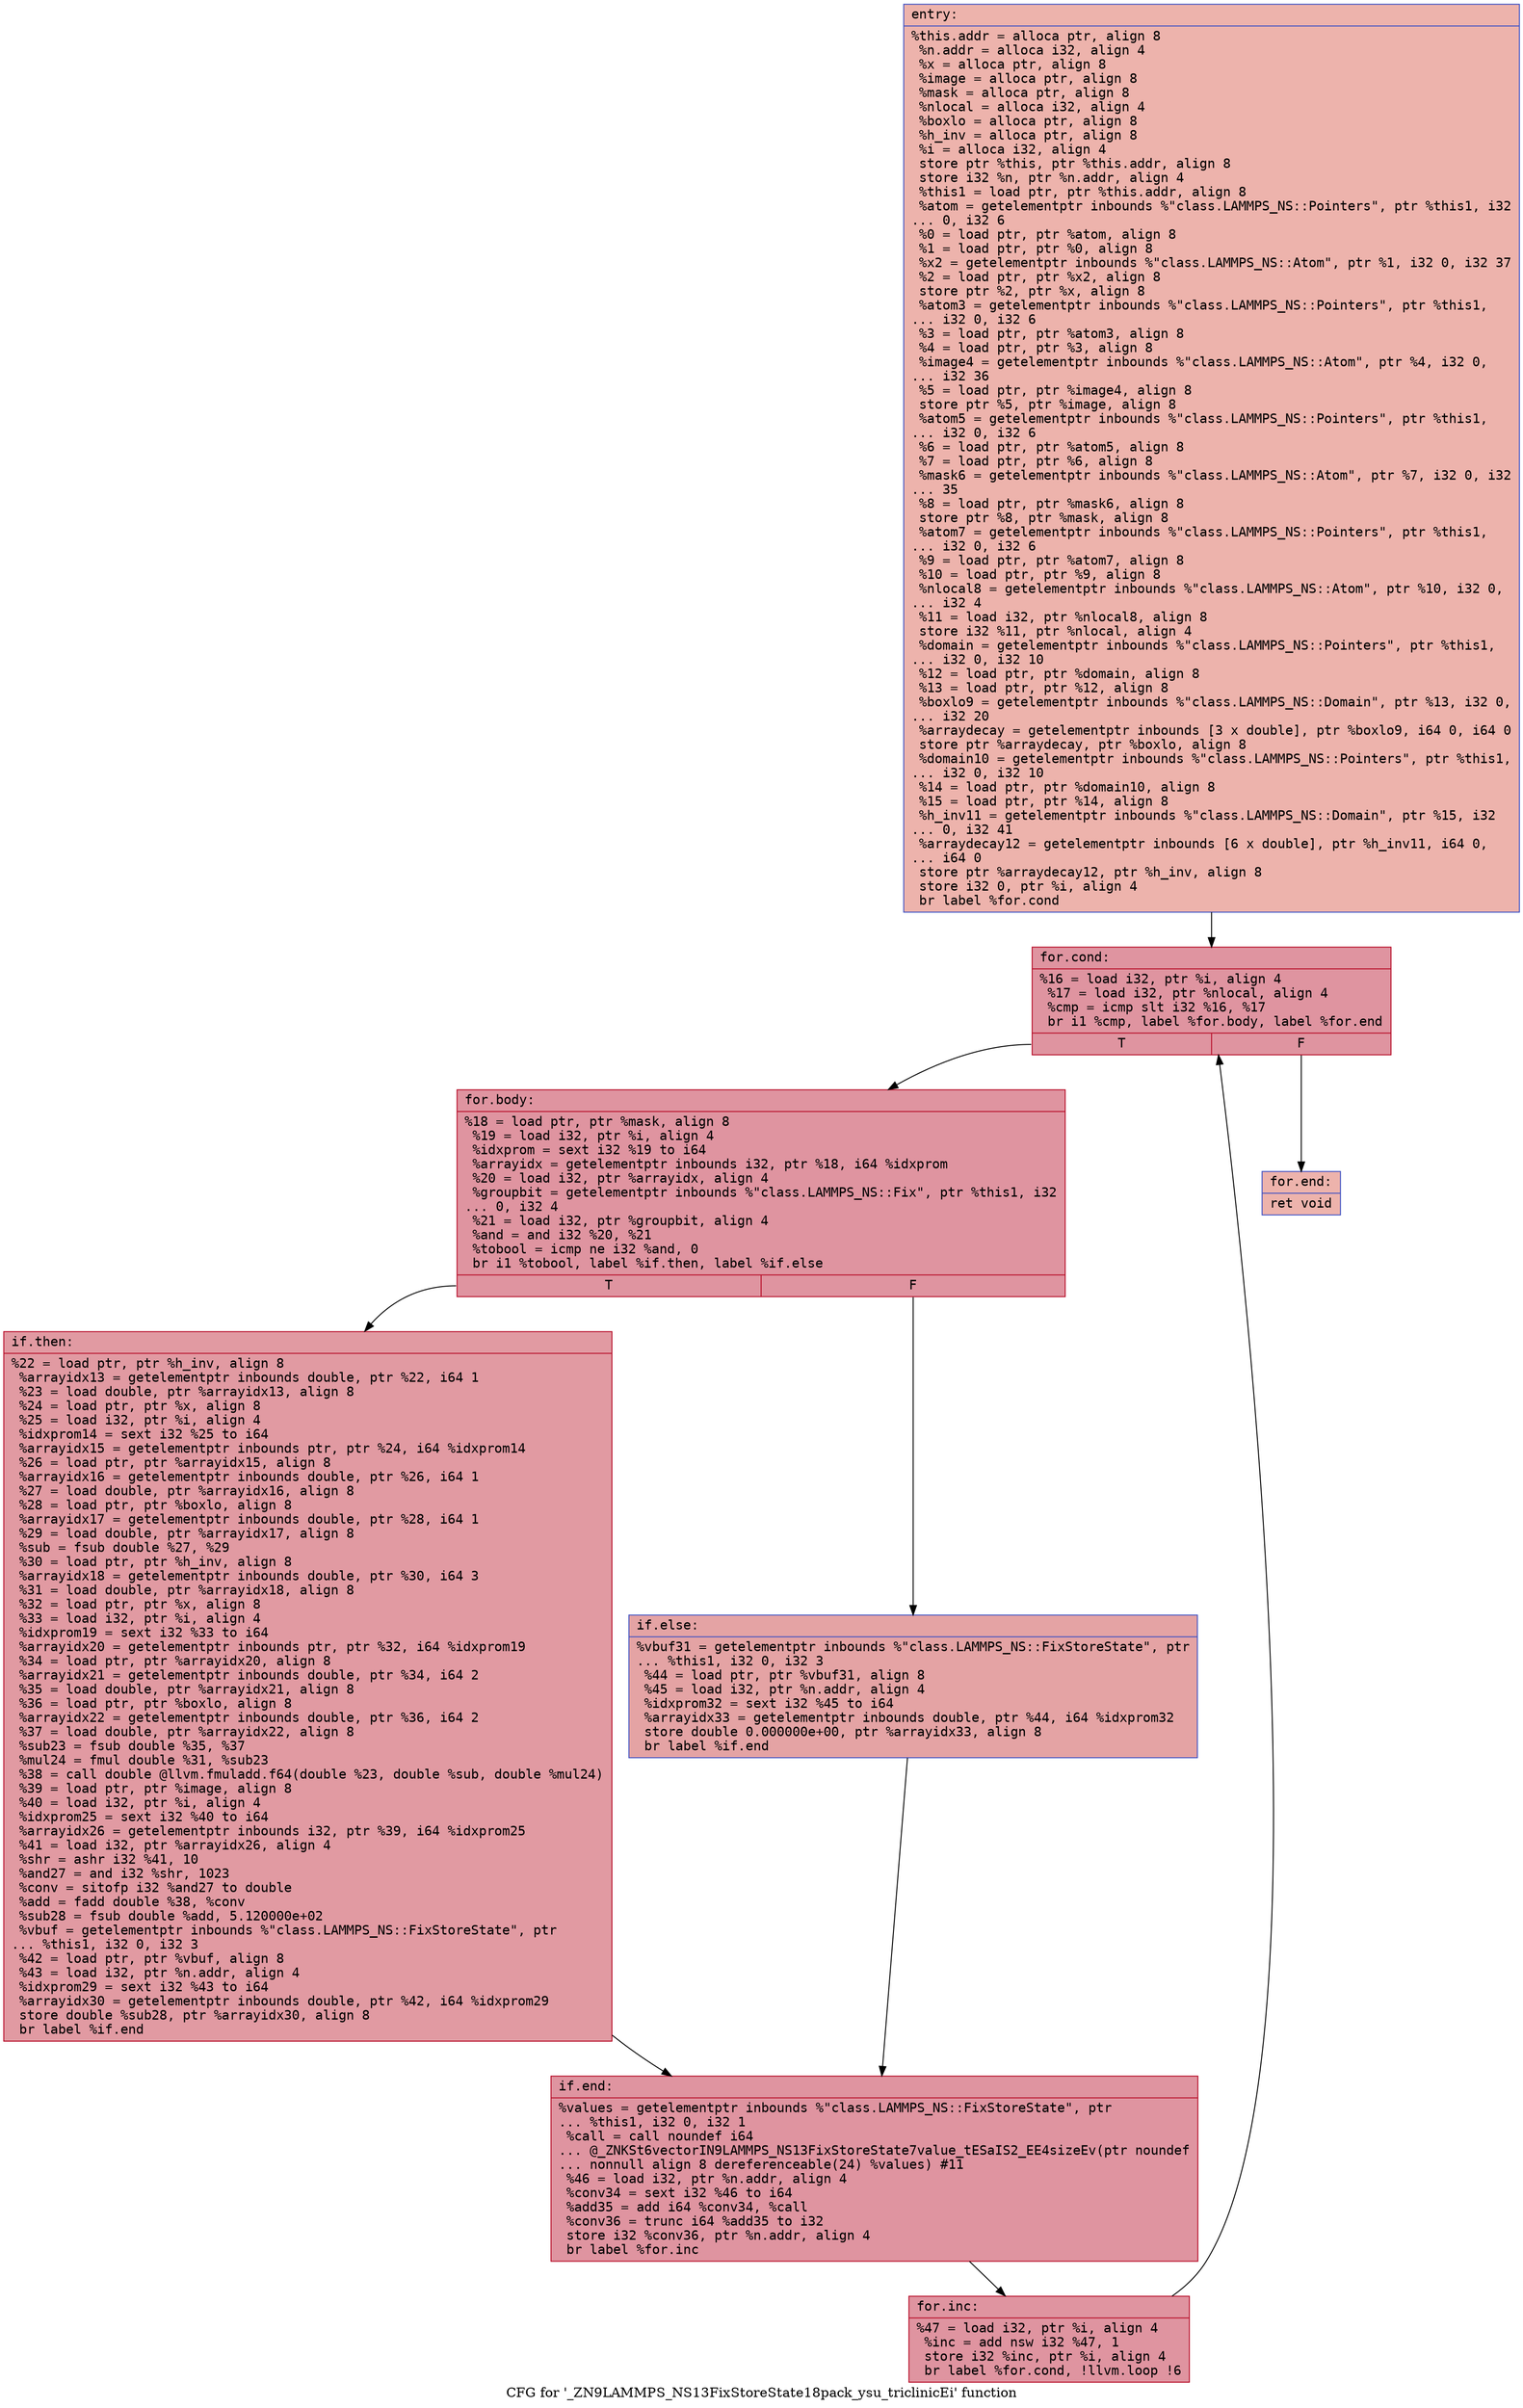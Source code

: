 digraph "CFG for '_ZN9LAMMPS_NS13FixStoreState18pack_ysu_triclinicEi' function" {
	label="CFG for '_ZN9LAMMPS_NS13FixStoreState18pack_ysu_triclinicEi' function";

	Node0x55b5649a6cd0 [shape=record,color="#3d50c3ff", style=filled, fillcolor="#d6524470" fontname="Courier",label="{entry:\l|  %this.addr = alloca ptr, align 8\l  %n.addr = alloca i32, align 4\l  %x = alloca ptr, align 8\l  %image = alloca ptr, align 8\l  %mask = alloca ptr, align 8\l  %nlocal = alloca i32, align 4\l  %boxlo = alloca ptr, align 8\l  %h_inv = alloca ptr, align 8\l  %i = alloca i32, align 4\l  store ptr %this, ptr %this.addr, align 8\l  store i32 %n, ptr %n.addr, align 4\l  %this1 = load ptr, ptr %this.addr, align 8\l  %atom = getelementptr inbounds %\"class.LAMMPS_NS::Pointers\", ptr %this1, i32\l... 0, i32 6\l  %0 = load ptr, ptr %atom, align 8\l  %1 = load ptr, ptr %0, align 8\l  %x2 = getelementptr inbounds %\"class.LAMMPS_NS::Atom\", ptr %1, i32 0, i32 37\l  %2 = load ptr, ptr %x2, align 8\l  store ptr %2, ptr %x, align 8\l  %atom3 = getelementptr inbounds %\"class.LAMMPS_NS::Pointers\", ptr %this1,\l... i32 0, i32 6\l  %3 = load ptr, ptr %atom3, align 8\l  %4 = load ptr, ptr %3, align 8\l  %image4 = getelementptr inbounds %\"class.LAMMPS_NS::Atom\", ptr %4, i32 0,\l... i32 36\l  %5 = load ptr, ptr %image4, align 8\l  store ptr %5, ptr %image, align 8\l  %atom5 = getelementptr inbounds %\"class.LAMMPS_NS::Pointers\", ptr %this1,\l... i32 0, i32 6\l  %6 = load ptr, ptr %atom5, align 8\l  %7 = load ptr, ptr %6, align 8\l  %mask6 = getelementptr inbounds %\"class.LAMMPS_NS::Atom\", ptr %7, i32 0, i32\l... 35\l  %8 = load ptr, ptr %mask6, align 8\l  store ptr %8, ptr %mask, align 8\l  %atom7 = getelementptr inbounds %\"class.LAMMPS_NS::Pointers\", ptr %this1,\l... i32 0, i32 6\l  %9 = load ptr, ptr %atom7, align 8\l  %10 = load ptr, ptr %9, align 8\l  %nlocal8 = getelementptr inbounds %\"class.LAMMPS_NS::Atom\", ptr %10, i32 0,\l... i32 4\l  %11 = load i32, ptr %nlocal8, align 8\l  store i32 %11, ptr %nlocal, align 4\l  %domain = getelementptr inbounds %\"class.LAMMPS_NS::Pointers\", ptr %this1,\l... i32 0, i32 10\l  %12 = load ptr, ptr %domain, align 8\l  %13 = load ptr, ptr %12, align 8\l  %boxlo9 = getelementptr inbounds %\"class.LAMMPS_NS::Domain\", ptr %13, i32 0,\l... i32 20\l  %arraydecay = getelementptr inbounds [3 x double], ptr %boxlo9, i64 0, i64 0\l  store ptr %arraydecay, ptr %boxlo, align 8\l  %domain10 = getelementptr inbounds %\"class.LAMMPS_NS::Pointers\", ptr %this1,\l... i32 0, i32 10\l  %14 = load ptr, ptr %domain10, align 8\l  %15 = load ptr, ptr %14, align 8\l  %h_inv11 = getelementptr inbounds %\"class.LAMMPS_NS::Domain\", ptr %15, i32\l... 0, i32 41\l  %arraydecay12 = getelementptr inbounds [6 x double], ptr %h_inv11, i64 0,\l... i64 0\l  store ptr %arraydecay12, ptr %h_inv, align 8\l  store i32 0, ptr %i, align 4\l  br label %for.cond\l}"];
	Node0x55b5649a6cd0 -> Node0x55b5649a7560[tooltip="entry -> for.cond\nProbability 100.00%" ];
	Node0x55b5649a7560 [shape=record,color="#b70d28ff", style=filled, fillcolor="#b70d2870" fontname="Courier",label="{for.cond:\l|  %16 = load i32, ptr %i, align 4\l  %17 = load i32, ptr %nlocal, align 4\l  %cmp = icmp slt i32 %16, %17\l  br i1 %cmp, label %for.body, label %for.end\l|{<s0>T|<s1>F}}"];
	Node0x55b5649a7560:s0 -> Node0x55b5649a92a0[tooltip="for.cond -> for.body\nProbability 96.88%" ];
	Node0x55b5649a7560:s1 -> Node0x55b5649a9320[tooltip="for.cond -> for.end\nProbability 3.12%" ];
	Node0x55b5649a92a0 [shape=record,color="#b70d28ff", style=filled, fillcolor="#b70d2870" fontname="Courier",label="{for.body:\l|  %18 = load ptr, ptr %mask, align 8\l  %19 = load i32, ptr %i, align 4\l  %idxprom = sext i32 %19 to i64\l  %arrayidx = getelementptr inbounds i32, ptr %18, i64 %idxprom\l  %20 = load i32, ptr %arrayidx, align 4\l  %groupbit = getelementptr inbounds %\"class.LAMMPS_NS::Fix\", ptr %this1, i32\l... 0, i32 4\l  %21 = load i32, ptr %groupbit, align 4\l  %and = and i32 %20, %21\l  %tobool = icmp ne i32 %and, 0\l  br i1 %tobool, label %if.then, label %if.else\l|{<s0>T|<s1>F}}"];
	Node0x55b5649a92a0:s0 -> Node0x55b56491ba00[tooltip="for.body -> if.then\nProbability 62.50%" ];
	Node0x55b5649a92a0:s1 -> Node0x55b56491ba70[tooltip="for.body -> if.else\nProbability 37.50%" ];
	Node0x55b56491ba00 [shape=record,color="#b70d28ff", style=filled, fillcolor="#bb1b2c70" fontname="Courier",label="{if.then:\l|  %22 = load ptr, ptr %h_inv, align 8\l  %arrayidx13 = getelementptr inbounds double, ptr %22, i64 1\l  %23 = load double, ptr %arrayidx13, align 8\l  %24 = load ptr, ptr %x, align 8\l  %25 = load i32, ptr %i, align 4\l  %idxprom14 = sext i32 %25 to i64\l  %arrayidx15 = getelementptr inbounds ptr, ptr %24, i64 %idxprom14\l  %26 = load ptr, ptr %arrayidx15, align 8\l  %arrayidx16 = getelementptr inbounds double, ptr %26, i64 1\l  %27 = load double, ptr %arrayidx16, align 8\l  %28 = load ptr, ptr %boxlo, align 8\l  %arrayidx17 = getelementptr inbounds double, ptr %28, i64 1\l  %29 = load double, ptr %arrayidx17, align 8\l  %sub = fsub double %27, %29\l  %30 = load ptr, ptr %h_inv, align 8\l  %arrayidx18 = getelementptr inbounds double, ptr %30, i64 3\l  %31 = load double, ptr %arrayidx18, align 8\l  %32 = load ptr, ptr %x, align 8\l  %33 = load i32, ptr %i, align 4\l  %idxprom19 = sext i32 %33 to i64\l  %arrayidx20 = getelementptr inbounds ptr, ptr %32, i64 %idxprom19\l  %34 = load ptr, ptr %arrayidx20, align 8\l  %arrayidx21 = getelementptr inbounds double, ptr %34, i64 2\l  %35 = load double, ptr %arrayidx21, align 8\l  %36 = load ptr, ptr %boxlo, align 8\l  %arrayidx22 = getelementptr inbounds double, ptr %36, i64 2\l  %37 = load double, ptr %arrayidx22, align 8\l  %sub23 = fsub double %35, %37\l  %mul24 = fmul double %31, %sub23\l  %38 = call double @llvm.fmuladd.f64(double %23, double %sub, double %mul24)\l  %39 = load ptr, ptr %image, align 8\l  %40 = load i32, ptr %i, align 4\l  %idxprom25 = sext i32 %40 to i64\l  %arrayidx26 = getelementptr inbounds i32, ptr %39, i64 %idxprom25\l  %41 = load i32, ptr %arrayidx26, align 4\l  %shr = ashr i32 %41, 10\l  %and27 = and i32 %shr, 1023\l  %conv = sitofp i32 %and27 to double\l  %add = fadd double %38, %conv\l  %sub28 = fsub double %add, 5.120000e+02\l  %vbuf = getelementptr inbounds %\"class.LAMMPS_NS::FixStoreState\", ptr\l... %this1, i32 0, i32 3\l  %42 = load ptr, ptr %vbuf, align 8\l  %43 = load i32, ptr %n.addr, align 4\l  %idxprom29 = sext i32 %43 to i64\l  %arrayidx30 = getelementptr inbounds double, ptr %42, i64 %idxprom29\l  store double %sub28, ptr %arrayidx30, align 8\l  br label %if.end\l}"];
	Node0x55b56491ba00 -> Node0x55b5649a8d40[tooltip="if.then -> if.end\nProbability 100.00%" ];
	Node0x55b56491ba70 [shape=record,color="#3d50c3ff", style=filled, fillcolor="#c32e3170" fontname="Courier",label="{if.else:\l|  %vbuf31 = getelementptr inbounds %\"class.LAMMPS_NS::FixStoreState\", ptr\l... %this1, i32 0, i32 3\l  %44 = load ptr, ptr %vbuf31, align 8\l  %45 = load i32, ptr %n.addr, align 4\l  %idxprom32 = sext i32 %45 to i64\l  %arrayidx33 = getelementptr inbounds double, ptr %44, i64 %idxprom32\l  store double 0.000000e+00, ptr %arrayidx33, align 8\l  br label %if.end\l}"];
	Node0x55b56491ba70 -> Node0x55b5649a8d40[tooltip="if.else -> if.end\nProbability 100.00%" ];
	Node0x55b5649a8d40 [shape=record,color="#b70d28ff", style=filled, fillcolor="#b70d2870" fontname="Courier",label="{if.end:\l|  %values = getelementptr inbounds %\"class.LAMMPS_NS::FixStoreState\", ptr\l... %this1, i32 0, i32 1\l  %call = call noundef i64\l... @_ZNKSt6vectorIN9LAMMPS_NS13FixStoreState7value_tESaIS2_EE4sizeEv(ptr noundef\l... nonnull align 8 dereferenceable(24) %values) #11\l  %46 = load i32, ptr %n.addr, align 4\l  %conv34 = sext i32 %46 to i64\l  %add35 = add i64 %conv34, %call\l  %conv36 = trunc i64 %add35 to i32\l  store i32 %conv36, ptr %n.addr, align 4\l  br label %for.inc\l}"];
	Node0x55b5649a8d40 -> Node0x55b56491e100[tooltip="if.end -> for.inc\nProbability 100.00%" ];
	Node0x55b56491e100 [shape=record,color="#b70d28ff", style=filled, fillcolor="#b70d2870" fontname="Courier",label="{for.inc:\l|  %47 = load i32, ptr %i, align 4\l  %inc = add nsw i32 %47, 1\l  store i32 %inc, ptr %i, align 4\l  br label %for.cond, !llvm.loop !6\l}"];
	Node0x55b56491e100 -> Node0x55b5649a7560[tooltip="for.inc -> for.cond\nProbability 100.00%" ];
	Node0x55b5649a9320 [shape=record,color="#3d50c3ff", style=filled, fillcolor="#d6524470" fontname="Courier",label="{for.end:\l|  ret void\l}"];
}

